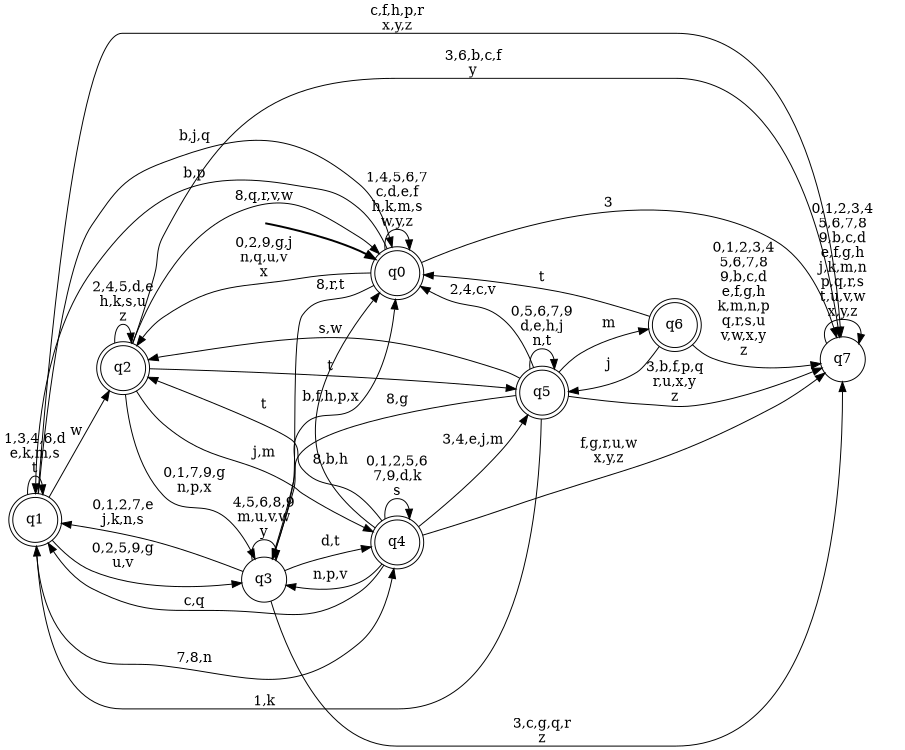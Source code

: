 digraph BlueStar {
__start0 [style = invis, shape = none, label = "", width = 0, height = 0];

rankdir=LR;
size="8,5";

s0 [style="rounded,filled", color="black", fillcolor="white" shape="doublecircle", label="q0"];
s1 [style="rounded,filled", color="black", fillcolor="white" shape="doublecircle", label="q1"];
s2 [style="rounded,filled", color="black", fillcolor="white" shape="doublecircle", label="q2"];
s3 [style="filled", color="black", fillcolor="white" shape="circle", label="q3"];
s4 [style="rounded,filled", color="black", fillcolor="white" shape="doublecircle", label="q4"];
s5 [style="rounded,filled", color="black", fillcolor="white" shape="doublecircle", label="q5"];
s6 [style="rounded,filled", color="black", fillcolor="white" shape="doublecircle", label="q6"];
s7 [style="filled", color="black", fillcolor="white" shape="circle", label="q7"];
subgraph cluster_main { 
	graph [pad=".75", ranksep="0.15", nodesep="0.15"];
	 style=invis; 
	__start0 -> s0 [penwidth=2];
}
s0 -> s0 [label="1,4,5,6,7\nc,d,e,f\nh,k,m,s\nw,y,z"];
s0 -> s1 [label="b,p"];
s0 -> s2 [label="0,2,9,g,j\nn,q,u,v\nx"];
s0 -> s3 [label="8,r,t"];
s0 -> s7 [label="3"];
s1 -> s0 [label="b,j,q"];
s1 -> s1 [label="1,3,4,6,d\ne,k,m,s\nt"];
s1 -> s2 [label="w"];
s1 -> s3 [label="0,2,5,9,g\nu,v"];
s1 -> s4 [label="7,8,n"];
s1 -> s7 [label="c,f,h,p,r\nx,y,z"];
s2 -> s0 [label="8,q,r,v,w"];
s2 -> s2 [label="2,4,5,d,e\nh,k,s,u\nz"];
s2 -> s3 [label="0,1,7,9,g\nn,p,x"];
s2 -> s4 [label="j,m"];
s2 -> s5 [label="t"];
s2 -> s7 [label="3,6,b,c,f\ny"];
s3 -> s0 [label="b,f,h,p,x"];
s3 -> s1 [label="0,1,2,7,e\nj,k,n,s"];
s3 -> s3 [label="4,5,6,8,9\nm,u,v,w\ny"];
s3 -> s4 [label="d,t"];
s3 -> s7 [label="3,c,g,q,r\nz"];
s4 -> s0 [label="8,b,h"];
s4 -> s1 [label="c,q"];
s4 -> s2 [label="t"];
s4 -> s3 [label="n,p,v"];
s4 -> s4 [label="0,1,2,5,6\n7,9,d,k\ns"];
s4 -> s5 [label="3,4,e,j,m"];
s4 -> s7 [label="f,g,r,u,w\nx,y,z"];
s5 -> s0 [label="2,4,c,v"];
s5 -> s1 [label="1,k"];
s5 -> s2 [label="s,w"];
s5 -> s3 [label="8,g"];
s5 -> s5 [label="0,5,6,7,9\nd,e,h,j\nn,t"];
s5 -> s6 [label="m"];
s5 -> s7 [label="3,b,f,p,q\nr,u,x,y\nz"];
s6 -> s0 [label="t"];
s6 -> s5 [label="j"];
s6 -> s7 [label="0,1,2,3,4\n5,6,7,8\n9,b,c,d\ne,f,g,h\nk,m,n,p\nq,r,s,u\nv,w,x,y\nz"];
s7 -> s7 [label="0,1,2,3,4\n5,6,7,8\n9,b,c,d\ne,f,g,h\nj,k,m,n\np,q,r,s\nt,u,v,w\nx,y,z"];

}